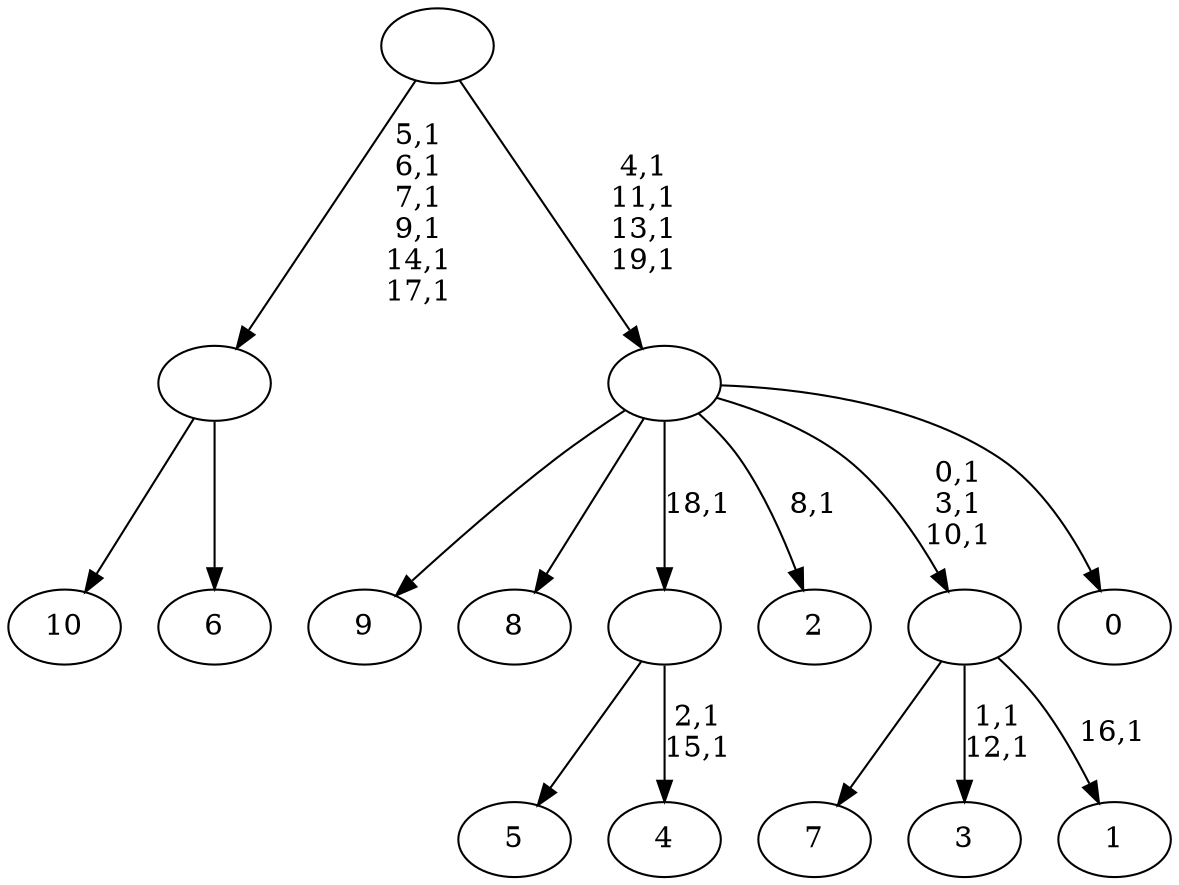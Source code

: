 digraph T {
	31 [label="10"]
	30 [label="9"]
	29 [label="8"]
	28 [label="7"]
	27 [label="6"]
	26 [label=""]
	20 [label="5"]
	19 [label="4"]
	16 [label=""]
	15 [label="3"]
	12 [label="2"]
	10 [label="1"]
	8 [label=""]
	5 [label="0"]
	4 [label=""]
	0 [label=""]
	26 -> 31 [label=""]
	26 -> 27 [label=""]
	16 -> 19 [label="2,1\n15,1"]
	16 -> 20 [label=""]
	8 -> 10 [label="16,1"]
	8 -> 15 [label="1,1\n12,1"]
	8 -> 28 [label=""]
	4 -> 8 [label="0,1\n3,1\n10,1"]
	4 -> 12 [label="8,1"]
	4 -> 30 [label=""]
	4 -> 29 [label=""]
	4 -> 16 [label="18,1"]
	4 -> 5 [label=""]
	0 -> 4 [label="4,1\n11,1\n13,1\n19,1"]
	0 -> 26 [label="5,1\n6,1\n7,1\n9,1\n14,1\n17,1"]
}
